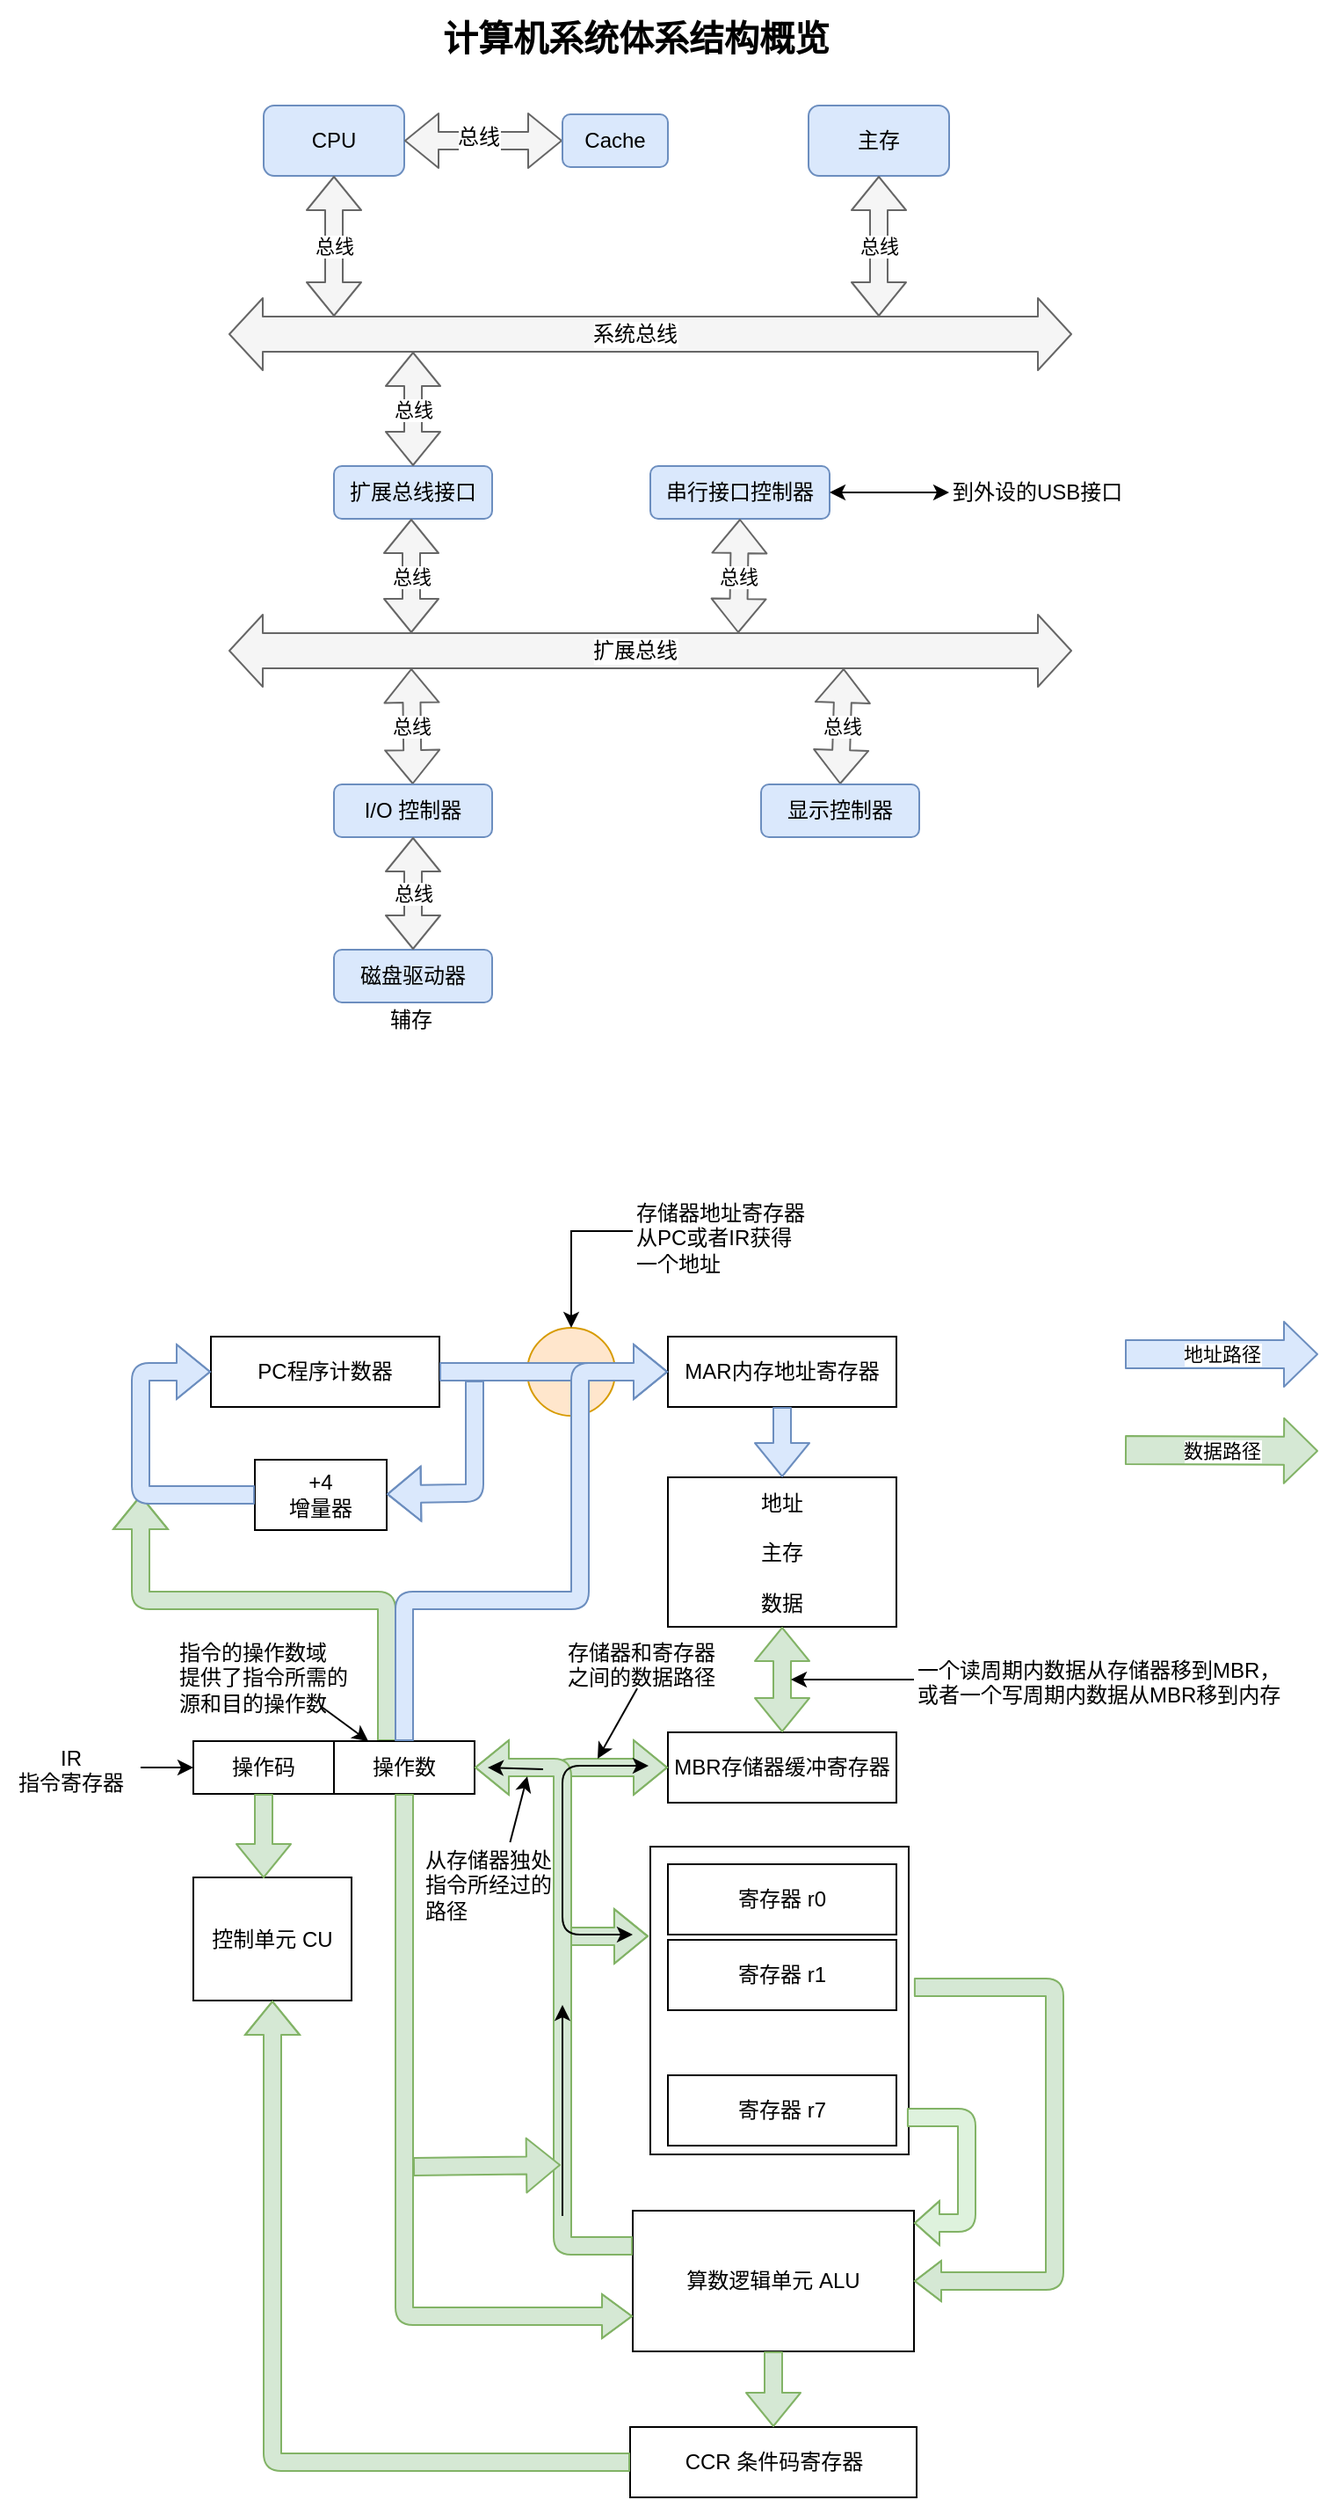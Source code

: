<mxfile version="12.2.4" pages="1"><diagram id="oBo7QkteVrQ7WirrA6SJ" name="Page-1"><mxGraphModel dx="929" dy="763" grid="1" gridSize="10" guides="1" tooltips="1" connect="1" arrows="1" fold="1" page="1" pageScale="1" pageWidth="827" pageHeight="1169" math="0" shadow="0"><root><mxCell id="0"/><mxCell id="1" parent="0"/><mxCell id="93" value="" style="ellipse;whiteSpace=wrap;html=1;aspect=fixed;fillColor=#ffe6cc;strokeColor=#d79b00;" parent="1" vertex="1"><mxGeometry x="310" y="775" width="50" height="50" as="geometry"/></mxCell><mxCell id="62" value="" style="shape=flexArrow;endArrow=classic;html=1;exitX=0.375;exitY=0;exitDx=0;exitDy=0;fillColor=#d5e8d4;strokeColor=#82b366;exitPerimeter=0;" parent="1" source="42" edge="1"><mxGeometry width="50" height="50" relative="1" as="geometry"><mxPoint x="240" y="930" as="sourcePoint"/><mxPoint x="90" y="870" as="targetPoint"/><Array as="points"><mxPoint x="230" y="930"/><mxPoint x="90" y="930"/></Array></mxGeometry></mxCell><mxCell id="2" value="" style="shape=flexArrow;endArrow=classic;startArrow=classic;html=1;fillColor=#f5f5f5;strokeColor=#666666;width=20;" parent="1" edge="1"><mxGeometry width="50" height="50" relative="1" as="geometry"><mxPoint x="140" y="210" as="sourcePoint"/><mxPoint x="620" y="210" as="targetPoint"/></mxGeometry></mxCell><mxCell id="3" value="系统总线" style="text;html=1;resizable=0;points=[];align=center;verticalAlign=middle;labelBackgroundColor=#ffffff;" parent="2" vertex="1" connectable="0"><mxGeometry x="-0.151" y="3" relative="1" as="geometry"><mxPoint x="27" y="3" as="offset"/></mxGeometry></mxCell><mxCell id="5" value="CPU" style="rounded=1;whiteSpace=wrap;html=1;fillColor=#dae8fc;strokeColor=#6c8ebf;" parent="1" vertex="1"><mxGeometry x="160" y="80" width="80" height="40" as="geometry"/></mxCell><mxCell id="7" value="" style="shape=flexArrow;endArrow=classic;startArrow=classic;html=1;fillColor=#f5f5f5;strokeColor=#666666;" parent="1" target="8" edge="1"><mxGeometry width="50" height="50" relative="1" as="geometry"><mxPoint x="240" y="100" as="sourcePoint"/><mxPoint x="330" y="100" as="targetPoint"/></mxGeometry></mxCell><mxCell id="9" value="总线" style="text;html=1;resizable=0;points=[];align=center;verticalAlign=middle;labelBackgroundColor=#ffffff;" parent="7" vertex="1" connectable="0"><mxGeometry y="-1" relative="1" as="geometry"><mxPoint x="-3" y="-3" as="offset"/></mxGeometry></mxCell><mxCell id="8" value="Cache" style="rounded=1;whiteSpace=wrap;html=1;fillColor=#dae8fc;strokeColor=#6c8ebf;" parent="1" vertex="1"><mxGeometry x="330" y="85" width="60" height="30" as="geometry"/></mxCell><mxCell id="10" value="总线" style="shape=flexArrow;endArrow=classic;startArrow=classic;html=1;entryX=0.5;entryY=1;entryDx=0;entryDy=0;fillColor=#f5f5f5;strokeColor=#666666;" parent="1" target="5" edge="1"><mxGeometry width="50" height="50" relative="1" as="geometry"><mxPoint x="200" y="200" as="sourcePoint"/><mxPoint x="230" y="120" as="targetPoint"/></mxGeometry></mxCell><mxCell id="11" value="主存" style="rounded=1;whiteSpace=wrap;html=1;fillColor=#dae8fc;strokeColor=#6c8ebf;" parent="1" vertex="1"><mxGeometry x="470" y="80" width="80" height="40" as="geometry"/></mxCell><mxCell id="15" value="总线" style="shape=flexArrow;endArrow=classic;startArrow=classic;html=1;entryX=0.5;entryY=1;entryDx=0;entryDy=0;fillColor=#f5f5f5;strokeColor=#666666;" parent="1" target="11" edge="1"><mxGeometry width="50" height="50" relative="1" as="geometry"><mxPoint x="510" y="200" as="sourcePoint"/><mxPoint x="510" y="120" as="targetPoint"/></mxGeometry></mxCell><mxCell id="16" value="扩展总线接口" style="rounded=1;whiteSpace=wrap;html=1;fillColor=#dae8fc;strokeColor=#6c8ebf;" parent="1" vertex="1"><mxGeometry x="200" y="285" width="90" height="30" as="geometry"/></mxCell><mxCell id="17" value="" style="shape=flexArrow;endArrow=classic;startArrow=classic;html=1;fillColor=#f5f5f5;strokeColor=#666666;width=20;" parent="1" edge="1"><mxGeometry width="50" height="50" relative="1" as="geometry"><mxPoint x="140" y="390" as="sourcePoint"/><mxPoint x="620" y="390" as="targetPoint"/></mxGeometry></mxCell><mxCell id="18" value="扩展总线" style="text;html=1;resizable=0;points=[];align=center;verticalAlign=middle;labelBackgroundColor=#ffffff;" parent="17" vertex="1" connectable="0"><mxGeometry x="-0.151" y="3" relative="1" as="geometry"><mxPoint x="27" y="3" as="offset"/></mxGeometry></mxCell><mxCell id="19" value="串行接口控制器" style="rounded=1;whiteSpace=wrap;html=1;fillColor=#dae8fc;strokeColor=#6c8ebf;" parent="1" vertex="1"><mxGeometry x="380" y="285" width="102" height="30" as="geometry"/></mxCell><mxCell id="20" value="总线" style="shape=flexArrow;endArrow=classic;startArrow=classic;html=1;exitX=0.5;exitY=0;exitDx=0;exitDy=0;fillColor=#f5f5f5;strokeColor=#666666;" parent="1" source="16" edge="1"><mxGeometry width="50" height="50" relative="1" as="geometry"><mxPoint x="230" y="270" as="sourcePoint"/><mxPoint x="245" y="220" as="targetPoint"/></mxGeometry></mxCell><mxCell id="21" value="总线" style="shape=flexArrow;endArrow=classic;startArrow=classic;html=1;fillColor=#f5f5f5;strokeColor=#666666;" parent="1" edge="1"><mxGeometry width="50" height="50" relative="1" as="geometry"><mxPoint x="244" y="380" as="sourcePoint"/><mxPoint x="244" y="315" as="targetPoint"/></mxGeometry></mxCell><mxCell id="22" value="总线" style="shape=flexArrow;endArrow=classic;startArrow=classic;html=1;entryX=0.5;entryY=1;entryDx=0;entryDy=0;fillColor=#f5f5f5;strokeColor=#666666;" parent="1" target="19" edge="1"><mxGeometry width="50" height="50" relative="1" as="geometry"><mxPoint x="430" y="380" as="sourcePoint"/><mxPoint x="430" y="315" as="targetPoint"/></mxGeometry></mxCell><mxCell id="23" value="" style="endArrow=classic;startArrow=classic;html=1;entryX=1;entryY=0.5;entryDx=0;entryDy=0;" parent="1" target="19" edge="1"><mxGeometry width="50" height="50" relative="1" as="geometry"><mxPoint x="550" y="300" as="sourcePoint"/><mxPoint x="190" y="430" as="targetPoint"/></mxGeometry></mxCell><mxCell id="24" value="到外设的USB接口" style="text;html=1;resizable=0;points=[];autosize=1;align=left;verticalAlign=top;spacingTop=-4;" parent="1" vertex="1"><mxGeometry x="550" y="290" width="110" height="20" as="geometry"/></mxCell><mxCell id="25" value="总线" style="shape=flexArrow;endArrow=classic;startArrow=classic;html=1;fillColor=#f5f5f5;strokeColor=#666666;" parent="1" source="26" edge="1"><mxGeometry width="50" height="50" relative="1" as="geometry"><mxPoint x="244" y="465" as="sourcePoint"/><mxPoint x="244" y="400" as="targetPoint"/></mxGeometry></mxCell><mxCell id="26" value="I/O 控制器" style="rounded=1;whiteSpace=wrap;html=1;fillColor=#dae8fc;strokeColor=#6c8ebf;" parent="1" vertex="1"><mxGeometry x="200" y="466" width="90" height="30" as="geometry"/></mxCell><mxCell id="27" value="磁盘驱动器" style="rounded=1;whiteSpace=wrap;html=1;fillColor=#dae8fc;strokeColor=#6c8ebf;" parent="1" vertex="1"><mxGeometry x="200" y="560" width="90" height="30" as="geometry"/></mxCell><mxCell id="28" value="总线" style="shape=flexArrow;endArrow=classic;startArrow=classic;html=1;fillColor=#f5f5f5;strokeColor=#666666;" parent="1" source="27" target="26" edge="1"><mxGeometry width="50" height="50" relative="1" as="geometry"><mxPoint x="245.815" y="562" as="sourcePoint"/><mxPoint x="245" y="496" as="targetPoint"/></mxGeometry></mxCell><mxCell id="29" value="辅存" style="text;html=1;resizable=0;points=[];autosize=1;align=left;verticalAlign=top;spacingTop=-4;" parent="1" vertex="1"><mxGeometry x="230" y="590" width="40" height="20" as="geometry"/></mxCell><mxCell id="30" value="总线" style="shape=flexArrow;endArrow=classic;startArrow=classic;html=1;exitX=0.5;exitY=0;exitDx=0;exitDy=0;fillColor=#f5f5f5;strokeColor=#666666;" parent="1" source="31" edge="1"><mxGeometry width="50" height="50" relative="1" as="geometry"><mxPoint x="490.815" y="466" as="sourcePoint"/><mxPoint x="490" y="400" as="targetPoint"/></mxGeometry></mxCell><mxCell id="31" value="显示控制器" style="rounded=1;whiteSpace=wrap;html=1;fillColor=#dae8fc;strokeColor=#6c8ebf;" parent="1" vertex="1"><mxGeometry x="443" y="466" width="90" height="30" as="geometry"/></mxCell><mxCell id="32" value="&lt;p style=&quot;line-height: 120%&quot;&gt;&lt;font style=&quot;font-size: 20px&quot;&gt;&lt;b&gt;计算机系统体系结构概览&lt;/b&gt;&lt;/font&gt;&lt;/p&gt;" style="text;html=1;resizable=0;points=[];autosize=1;align=left;verticalAlign=top;spacingTop=-4;" parent="1" vertex="1"><mxGeometry x="260" y="20" width="240" height="40" as="geometry"/></mxCell><mxCell id="33" value="PC程序计数器" style="rounded=0;whiteSpace=wrap;html=1;" parent="1" vertex="1"><mxGeometry x="130" y="780" width="130" height="40" as="geometry"/></mxCell><mxCell id="34" value="MAR内存地址寄存器" style="rounded=0;whiteSpace=wrap;html=1;" parent="1" vertex="1"><mxGeometry x="390" y="780" width="130" height="40" as="geometry"/></mxCell><mxCell id="66" value="" style="edgeStyle=orthogonalEdgeStyle;rounded=0;orthogonalLoop=1;jettySize=auto;html=1;fillColor=#d5e8d4;strokeColor=#82b366;" parent="1" source="35" target="47" edge="1"><mxGeometry relative="1" as="geometry"/></mxCell><mxCell id="35" value="MBR存储器缓冲寄存器" style="rounded=0;whiteSpace=wrap;html=1;" parent="1" vertex="1"><mxGeometry x="390" y="1005" width="130" height="40" as="geometry"/></mxCell><mxCell id="39" value="+4 &lt;br&gt;增量器" style="rounded=0;whiteSpace=wrap;html=1;" parent="1" vertex="1"><mxGeometry x="155" y="850" width="75" height="40" as="geometry"/></mxCell><mxCell id="40" value="控制单元 CU" style="rounded=0;whiteSpace=wrap;html=1;" parent="1" vertex="1"><mxGeometry x="120" y="1087.5" width="90" height="70" as="geometry"/></mxCell><mxCell id="47" value="地址&lt;br&gt;&lt;br&gt;主存&lt;br&gt;&lt;br&gt;数据" style="rounded=0;whiteSpace=wrap;html=1;" parent="1" vertex="1"><mxGeometry x="390" y="860" width="130" height="85" as="geometry"/></mxCell><mxCell id="50" value="" style="group" parent="1" vertex="1" connectable="0"><mxGeometry x="380" y="1070" width="147" height="175" as="geometry"/></mxCell><mxCell id="49" value="" style="rounded=0;whiteSpace=wrap;html=1;" parent="50" vertex="1"><mxGeometry width="147" height="175" as="geometry"/></mxCell><mxCell id="36" value="寄存器 r0" style="rounded=0;whiteSpace=wrap;html=1;" parent="50" vertex="1"><mxGeometry x="10" y="10" width="130" height="40" as="geometry"/></mxCell><mxCell id="37" value="寄存器 r1" style="rounded=0;whiteSpace=wrap;html=1;" parent="50" vertex="1"><mxGeometry x="10" y="53" width="130" height="40" as="geometry"/></mxCell><mxCell id="38" value="寄存器 r7" style="rounded=0;whiteSpace=wrap;html=1;" parent="50" vertex="1"><mxGeometry x="10" y="130" width="130" height="40" as="geometry"/></mxCell><mxCell id="51" value="算数逻辑单元 ALU" style="rounded=0;whiteSpace=wrap;html=1;" parent="1" vertex="1"><mxGeometry x="370" y="1277" width="160" height="80" as="geometry"/></mxCell><mxCell id="52" value="" style="group" parent="1" vertex="1" connectable="0"><mxGeometry x="120" y="1010" width="160" height="30" as="geometry"/></mxCell><mxCell id="60" style="edgeStyle=orthogonalEdgeStyle;rounded=0;orthogonalLoop=1;jettySize=auto;html=1;exitX=1;exitY=0.25;exitDx=0;exitDy=0;entryX=0;entryY=0.25;entryDx=0;entryDy=0;" parent="52" source="41" target="42" edge="1"><mxGeometry relative="1" as="geometry"/></mxCell><mxCell id="41" value="操作码" style="rounded=0;whiteSpace=wrap;html=1;" parent="52" vertex="1"><mxGeometry width="80" height="30" as="geometry"/></mxCell><mxCell id="42" value="操作数" style="rounded=0;whiteSpace=wrap;html=1;" parent="52" vertex="1"><mxGeometry x="80" width="80" height="30" as="geometry"/></mxCell><mxCell id="55" value="" style="shape=flexArrow;endArrow=classic;html=1;exitX=1;exitY=0.5;exitDx=0;exitDy=0;fillColor=#dae8fc;strokeColor=#6c8ebf;" parent="1" source="33" target="34" edge="1"><mxGeometry width="50" height="50" relative="1" as="geometry"><mxPoint x="305" y="975" as="sourcePoint"/><mxPoint x="355" y="925" as="targetPoint"/><Array as="points"><mxPoint x="330" y="800"/></Array></mxGeometry></mxCell><mxCell id="56" value="" style="shape=flexArrow;endArrow=classic;html=1;entryX=0;entryY=0.5;entryDx=0;entryDy=0;fillColor=#dae8fc;strokeColor=#6c8ebf;" parent="1" source="39" target="33" edge="1"><mxGeometry width="50" height="50" relative="1" as="geometry"><mxPoint x="60" y="900" as="sourcePoint"/><mxPoint x="110" y="850" as="targetPoint"/><Array as="points"><mxPoint x="90" y="870"/><mxPoint x="90" y="800"/></Array></mxGeometry></mxCell><mxCell id="59" value="" style="shape=flexArrow;endArrow=classic;html=1;fillColor=#dae8fc;strokeColor=#6c8ebf;" parent="1" target="39" edge="1"><mxGeometry width="50" height="50" relative="1" as="geometry"><mxPoint x="280" y="805" as="sourcePoint"/><mxPoint x="230" y="869" as="targetPoint"/><Array as="points"><mxPoint x="280" y="869"/></Array></mxGeometry></mxCell><mxCell id="61" value="" style="shape=flexArrow;endArrow=classic;html=1;exitX=0.5;exitY=0;exitDx=0;exitDy=0;entryX=0;entryY=0.5;entryDx=0;entryDy=0;fillColor=#dae8fc;strokeColor=#6c8ebf;" parent="1" source="42" target="34" edge="1"><mxGeometry width="50" height="50" relative="1" as="geometry"><mxPoint x="220" y="980" as="sourcePoint"/><mxPoint x="270" y="930" as="targetPoint"/><Array as="points"><mxPoint x="240" y="930"/><mxPoint x="340" y="930"/><mxPoint x="340" y="800"/></Array></mxGeometry></mxCell><mxCell id="63" value="" style="shape=flexArrow;endArrow=classic;html=1;entryX=0.5;entryY=0;entryDx=0;entryDy=0;exitX=0.5;exitY=1;exitDx=0;exitDy=0;fillColor=#dae8fc;strokeColor=#6c8ebf;" parent="1" source="34" target="47" edge="1"><mxGeometry width="50" height="50" relative="1" as="geometry"><mxPoint x="560" y="860" as="sourcePoint"/><mxPoint x="610" y="810" as="targetPoint"/></mxGeometry></mxCell><mxCell id="65" value="" style="shape=flexArrow;endArrow=classic;startArrow=classic;html=1;entryX=0.5;entryY=1;entryDx=0;entryDy=0;exitX=0.5;exitY=0;exitDx=0;exitDy=0;fillColor=#d5e8d4;strokeColor=#82b366;" parent="1" source="35" target="47" edge="1"><mxGeometry width="50" height="50" relative="1" as="geometry"><mxPoint x="340" y="1010" as="sourcePoint"/><mxPoint x="390" y="960" as="targetPoint"/></mxGeometry></mxCell><mxCell id="69" value="" style="group" parent="1" vertex="1" connectable="0"><mxGeometry x="650" y="790" width="110" height="55" as="geometry"/></mxCell><mxCell id="67" value="地址路径" style="shape=flexArrow;endArrow=classic;html=1;fillColor=#dae8fc;strokeColor=#6c8ebf;width=16;" parent="69" edge="1"><mxGeometry width="50" height="50" relative="1" as="geometry"><mxPoint as="sourcePoint"/><mxPoint x="110" as="targetPoint"/></mxGeometry></mxCell><mxCell id="68" value="数据路径" style="shape=flexArrow;endArrow=classic;html=1;fillColor=#d5e8d4;strokeColor=#82b366;width=16;" parent="69" edge="1"><mxGeometry width="50" height="50" relative="1" as="geometry"><mxPoint y="54.5" as="sourcePoint"/><mxPoint x="110" y="55" as="targetPoint"/></mxGeometry></mxCell><mxCell id="70" value="CCR 条件码寄存器" style="rounded=0;whiteSpace=wrap;html=1;" parent="1" vertex="1"><mxGeometry x="368.5" y="1400" width="163" height="40" as="geometry"/></mxCell><mxCell id="71" value="" style="shape=flexArrow;endArrow=classic;html=1;exitX=0;exitY=0.5;exitDx=0;exitDy=0;fillColor=#d5e8d4;strokeColor=#82b366;" parent="1" source="70" target="40" edge="1"><mxGeometry width="50" height="50" relative="1" as="geometry"><mxPoint x="70" y="1400" as="sourcePoint"/><mxPoint x="165" y="1150" as="targetPoint"/><Array as="points"><mxPoint x="165" y="1420"/></Array></mxGeometry></mxCell><mxCell id="73" value="" style="shape=flexArrow;endArrow=classic;startArrow=classic;html=1;entryX=-0.007;entryY=0.291;entryDx=0;entryDy=0;entryPerimeter=0;exitX=0;exitY=0.5;exitDx=0;exitDy=0;fillColor=#d5e8d4;strokeColor=#82b366;" parent="1" source="35" target="49" edge="1"><mxGeometry width="50" height="50" relative="1" as="geometry"><mxPoint x="290" y="1170" as="sourcePoint"/><mxPoint x="300" y="1330" as="targetPoint"/><Array as="points"><mxPoint x="330" y="1025"/><mxPoint x="330" y="1121"/></Array></mxGeometry></mxCell><mxCell id="74" value="" style="shape=flexArrow;endArrow=classic;html=1;entryX=1;entryY=0.5;entryDx=0;entryDy=0;exitX=0;exitY=0.25;exitDx=0;exitDy=0;fillColor=#d5e8d4;strokeColor=#82b366;" parent="1" source="51" target="42" edge="1"><mxGeometry width="50" height="50" relative="1" as="geometry"><mxPoint x="70" y="1510" as="sourcePoint"/><mxPoint x="270" y="1080" as="targetPoint"/><Array as="points"><mxPoint x="330" y="1297"/><mxPoint x="330" y="1025"/></Array></mxGeometry></mxCell><mxCell id="75" value="" style="endArrow=classic;startArrow=classic;html=1;" parent="1" edge="1"><mxGeometry width="50" height="50" relative="1" as="geometry"><mxPoint x="370" y="1120" as="sourcePoint"/><mxPoint x="379" y="1024" as="targetPoint"/><Array as="points"><mxPoint x="330" y="1120"/><mxPoint x="330" y="1024"/></Array></mxGeometry></mxCell><mxCell id="76" value="" style="endArrow=classic;html=1;fontFamily=Helvetica;fontSize=11;fontColor=#000000;align=center;strokeColor=#000000;" parent="1" edge="1"><mxGeometry width="50" height="50" relative="1" as="geometry"><mxPoint x="319" y="1026" as="sourcePoint"/><mxPoint x="287.5" y="1025" as="targetPoint"/></mxGeometry></mxCell><mxCell id="77" value="" style="endArrow=classic;html=1;" parent="1" edge="1"><mxGeometry width="50" height="50" relative="1" as="geometry"><mxPoint x="330" y="1280" as="sourcePoint"/><mxPoint x="330" y="1160" as="targetPoint"/></mxGeometry></mxCell><mxCell id="78" value="" style="shape=flexArrow;endArrow=classic;html=1;exitX=0.993;exitY=0.88;exitDx=0;exitDy=0;exitPerimeter=0;entryX=1;entryY=0.088;entryDx=0;entryDy=0;fillColor=#DEF2DD;strokeColor=#82b366;entryPerimeter=0;endWidth=14;endSize=4.33;" parent="1" source="49" target="51" edge="1"><mxGeometry width="50" height="50" relative="1" as="geometry"><mxPoint x="600" y="1200" as="sourcePoint"/><mxPoint x="650" y="1150" as="targetPoint"/><Array as="points"><mxPoint x="560" y="1224"/><mxPoint x="560" y="1284"/></Array></mxGeometry></mxCell><mxCell id="79" value="" style="shape=flexArrow;endArrow=classic;html=1;exitX=1.02;exitY=0.457;exitDx=0;exitDy=0;exitPerimeter=0;fillColor=#d5e8d4;strokeColor=#82b366;entryX=1;entryY=0.5;entryDx=0;entryDy=0;endWidth=12;endSize=4.67;" parent="1" source="49" target="51" edge="1"><mxGeometry width="50" height="50" relative="1" as="geometry"><mxPoint x="535.971" y="1234" as="sourcePoint"/><mxPoint x="540" y="1307" as="targetPoint"/><Array as="points"><mxPoint x="610" y="1150"/><mxPoint x="610" y="1317"/></Array></mxGeometry></mxCell><mxCell id="80" value="" style="shape=flexArrow;endArrow=classic;html=1;fillColor=#d5e8d4;strokeColor=#82b366;" parent="1" source="41" edge="1"><mxGeometry width="50" height="50" relative="1" as="geometry"><mxPoint x="163" y="1040" as="sourcePoint"/><mxPoint x="160" y="1088" as="targetPoint"/></mxGeometry></mxCell><mxCell id="81" value="" style="shape=flexArrow;endArrow=classic;html=1;fillColor=#d5e8d4;entryX=0.5;entryY=0;entryDx=0;entryDy=0;exitX=0.5;exitY=1;exitDx=0;exitDy=0;strokeColor=#82b366;" parent="1" source="51" target="70" edge="1"><mxGeometry width="50" height="50" relative="1" as="geometry"><mxPoint x="70" y="1580" as="sourcePoint"/><mxPoint x="120" y="1530" as="targetPoint"/></mxGeometry></mxCell><mxCell id="82" value="" style="shape=flexArrow;endArrow=classic;html=1;fillColor=#d5e8d4;exitX=0.5;exitY=1;exitDx=0;exitDy=0;endWidth=14;endSize=5.33;entryX=0;entryY=0.75;entryDx=0;entryDy=0;strokeColor=#82b366;" parent="1" source="42" target="51" edge="1"><mxGeometry width="50" height="50" relative="1" as="geometry"><mxPoint x="230" y="1240" as="sourcePoint"/><mxPoint x="330" y="1240" as="targetPoint"/><Array as="points"><mxPoint x="240" y="1337"/></Array></mxGeometry></mxCell><mxCell id="83" value="" style="shape=flexArrow;endArrow=classic;html=1;fillColor=#d5e8d4;strokeColor=#82b366;" parent="1" edge="1"><mxGeometry width="50" height="50" relative="1" as="geometry"><mxPoint x="245" y="1252" as="sourcePoint"/><mxPoint x="329" y="1251" as="targetPoint"/></mxGeometry></mxCell><mxCell id="84" value="指令的操作数域&lt;br&gt;提供了指令所需的&lt;br&gt;源和目的操作数" style="text;html=1;resizable=0;points=[];autosize=1;align=left;verticalAlign=top;spacingTop=-4;" parent="1" vertex="1"><mxGeometry x="110" y="950" width="110" height="40" as="geometry"/></mxCell><mxCell id="89" value="" style="endArrow=classic;html=1;fillColor=#DEF2DD;" parent="1" source="84" target="42" edge="1"><mxGeometry width="50" height="50" relative="1" as="geometry"><mxPoint x="160" y="990" as="sourcePoint"/><mxPoint x="90" y="1020" as="targetPoint"/></mxGeometry></mxCell><mxCell id="95" style="edgeStyle=orthogonalEdgeStyle;rounded=0;orthogonalLoop=1;jettySize=auto;html=1;entryX=0.5;entryY=0;entryDx=0;entryDy=0;fillColor=#DEF2DD;" parent="1" source="94" target="93" edge="1"><mxGeometry relative="1" as="geometry"/></mxCell><mxCell id="94" value="存储器地址寄存器&lt;br&gt;从PC或者IR获得&lt;br&gt;一个地址" style="text;html=1;resizable=0;points=[];autosize=1;align=left;verticalAlign=top;spacingTop=-4;" parent="1" vertex="1"><mxGeometry x="370" y="700" width="110" height="40" as="geometry"/></mxCell><mxCell id="98" value="" style="edgeStyle=orthogonalEdgeStyle;rounded=0;orthogonalLoop=1;jettySize=auto;html=1;fillColor=#DEF2DD;" parent="1" source="96" edge="1"><mxGeometry relative="1" as="geometry"><mxPoint x="460" y="975" as="targetPoint"/></mxGeometry></mxCell><mxCell id="96" value="一个读周期内数据从存储器移到MBR，&lt;br&gt;或者一个写周期内数据从MBR移到内存" style="text;html=1;resizable=0;points=[];autosize=1;align=left;verticalAlign=top;spacingTop=-4;" parent="1" vertex="1"><mxGeometry x="530" y="960" width="220" height="30" as="geometry"/></mxCell><mxCell id="99" value="存储器和寄存器&lt;br&gt;之间的数据路径" style="text;html=1;resizable=0;points=[];autosize=1;align=left;verticalAlign=top;spacingTop=-4;" parent="1" vertex="1"><mxGeometry x="331" y="950" width="100" height="30" as="geometry"/></mxCell><mxCell id="101" value="" style="endArrow=classic;html=1;fillColor=#DEF2DD;" parent="1" source="99" edge="1"><mxGeometry width="50" height="50" relative="1" as="geometry"><mxPoint x="310" y="1030" as="sourcePoint"/><mxPoint x="350" y="1020" as="targetPoint"/></mxGeometry></mxCell><mxCell id="102" value="从存储器独处&lt;br&gt;指令所经过的&lt;br&gt;路径" style="text;html=1;resizable=0;points=[];autosize=1;align=left;verticalAlign=top;spacingTop=-4;" parent="1" vertex="1"><mxGeometry x="250" y="1067.5" width="90" height="40" as="geometry"/></mxCell><mxCell id="103" value="" style="endArrow=classic;html=1;fillColor=#DEF2DD;" parent="1" source="102" edge="1"><mxGeometry width="50" height="50" relative="1" as="geometry"><mxPoint x="270" y="1110" as="sourcePoint"/><mxPoint x="310" y="1030" as="targetPoint"/></mxGeometry></mxCell><mxCell id="105" value="" style="edgeStyle=orthogonalEdgeStyle;rounded=0;orthogonalLoop=1;jettySize=auto;html=1;fillColor=#DEF2DD;" parent="1" source="104" target="41" edge="1"><mxGeometry relative="1" as="geometry"/></mxCell><mxCell id="104" value="IR &lt;br&gt;指令寄存器" style="text;html=1;resizable=0;points=[];autosize=1;align=center;verticalAlign=top;spacingTop=-4;imageAlign=center;" parent="1" vertex="1"><mxGeometry x="10" y="1010" width="80" height="30" as="geometry"/></mxCell></root></mxGraphModel></diagram></mxfile>